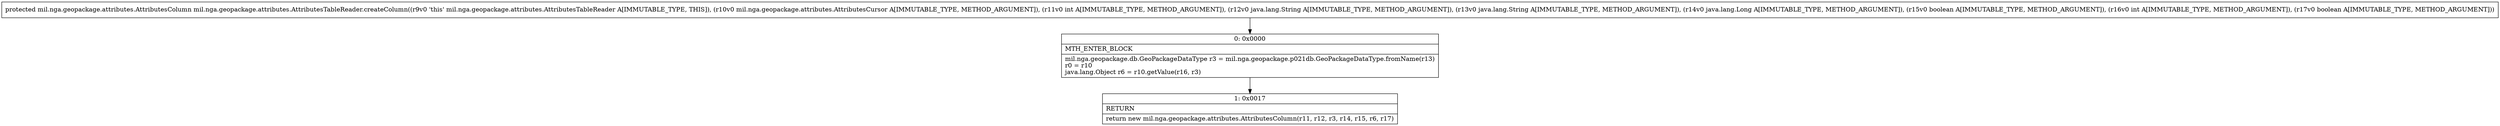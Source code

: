 digraph "CFG formil.nga.geopackage.attributes.AttributesTableReader.createColumn(Lmil\/nga\/geopackage\/attributes\/AttributesCursor;ILjava\/lang\/String;Ljava\/lang\/String;Ljava\/lang\/Long;ZIZ)Lmil\/nga\/geopackage\/attributes\/AttributesColumn;" {
Node_0 [shape=record,label="{0\:\ 0x0000|MTH_ENTER_BLOCK\l|mil.nga.geopackage.db.GeoPackageDataType r3 = mil.nga.geopackage.p021db.GeoPackageDataType.fromName(r13)\lr0 = r10\ljava.lang.Object r6 = r10.getValue(r16, r3)\l}"];
Node_1 [shape=record,label="{1\:\ 0x0017|RETURN\l|return new mil.nga.geopackage.attributes.AttributesColumn(r11, r12, r3, r14, r15, r6, r17)\l}"];
MethodNode[shape=record,label="{protected mil.nga.geopackage.attributes.AttributesColumn mil.nga.geopackage.attributes.AttributesTableReader.createColumn((r9v0 'this' mil.nga.geopackage.attributes.AttributesTableReader A[IMMUTABLE_TYPE, THIS]), (r10v0 mil.nga.geopackage.attributes.AttributesCursor A[IMMUTABLE_TYPE, METHOD_ARGUMENT]), (r11v0 int A[IMMUTABLE_TYPE, METHOD_ARGUMENT]), (r12v0 java.lang.String A[IMMUTABLE_TYPE, METHOD_ARGUMENT]), (r13v0 java.lang.String A[IMMUTABLE_TYPE, METHOD_ARGUMENT]), (r14v0 java.lang.Long A[IMMUTABLE_TYPE, METHOD_ARGUMENT]), (r15v0 boolean A[IMMUTABLE_TYPE, METHOD_ARGUMENT]), (r16v0 int A[IMMUTABLE_TYPE, METHOD_ARGUMENT]), (r17v0 boolean A[IMMUTABLE_TYPE, METHOD_ARGUMENT])) }"];
MethodNode -> Node_0;
Node_0 -> Node_1;
}

